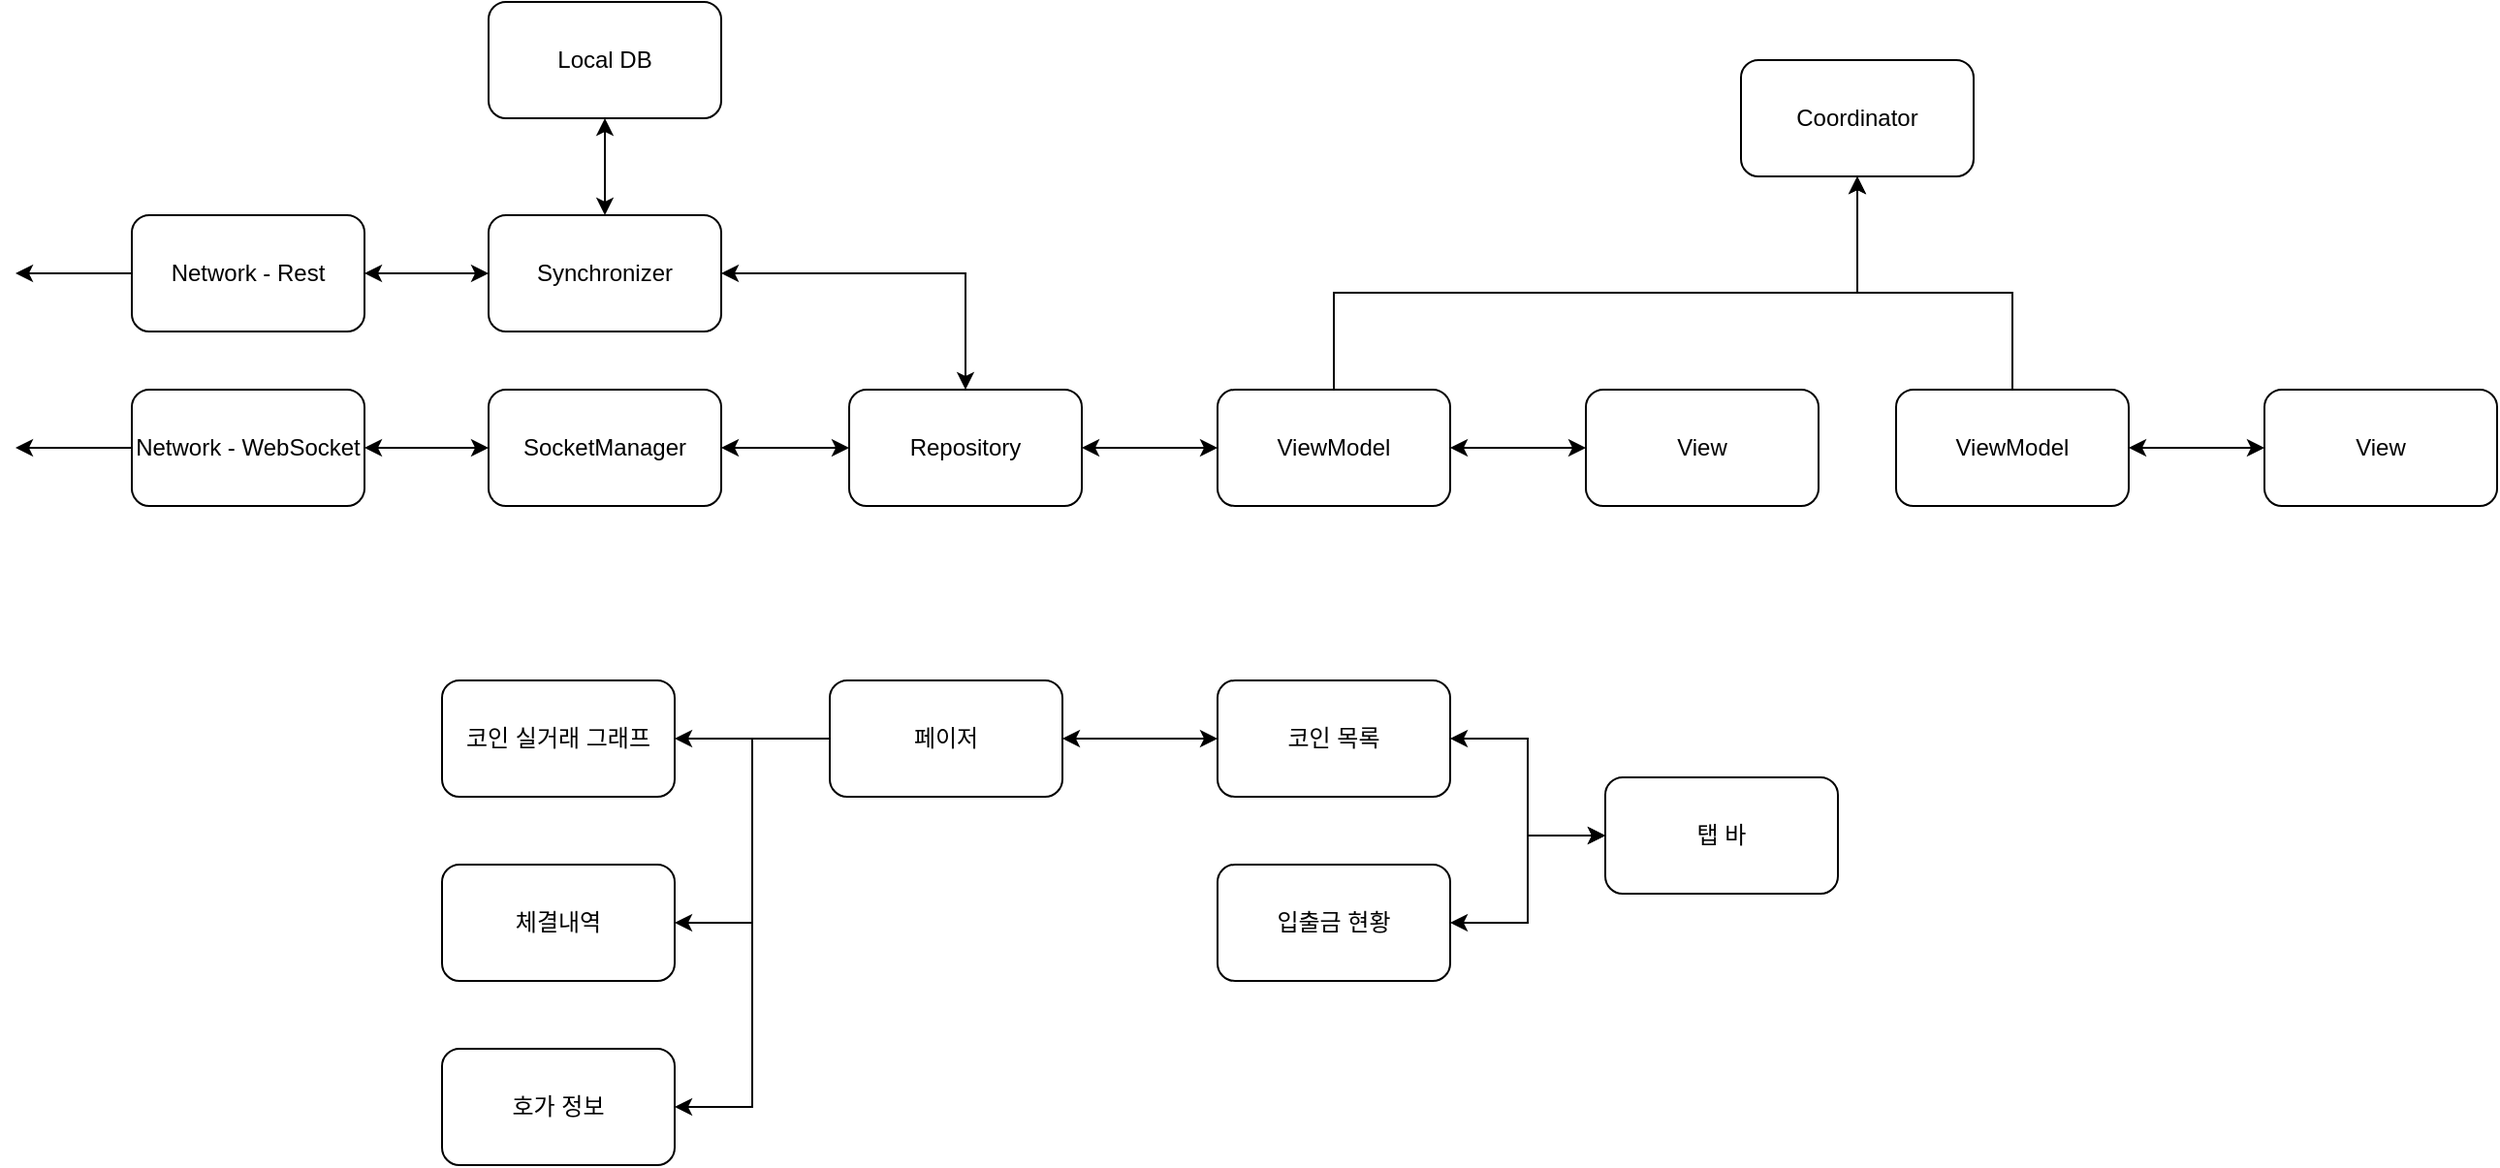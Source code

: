 <mxfile version="16.6.2" type="github">
  <diagram id="4Bzy5mMl3iD5wntOBo7K" name="Page-1">
    <mxGraphModel dx="1426" dy="698" grid="1" gridSize="10" guides="1" tooltips="1" connect="1" arrows="1" fold="1" page="1" pageScale="1" pageWidth="827" pageHeight="1169" math="0" shadow="0">
      <root>
        <mxCell id="0" />
        <mxCell id="1" parent="0" />
        <mxCell id="3RewKvc4aqpq9MGLDfMl-13" style="edgeStyle=orthogonalEdgeStyle;rounded=0;orthogonalLoop=1;jettySize=auto;html=1;exitX=1;exitY=0.5;exitDx=0;exitDy=0;entryX=0;entryY=0.5;entryDx=0;entryDy=0;startArrow=classic;startFill=1;" edge="1" parent="1" source="3RewKvc4aqpq9MGLDfMl-1" target="3RewKvc4aqpq9MGLDfMl-3">
          <mxGeometry relative="1" as="geometry" />
        </mxCell>
        <mxCell id="3RewKvc4aqpq9MGLDfMl-16" style="edgeStyle=orthogonalEdgeStyle;rounded=0;orthogonalLoop=1;jettySize=auto;html=1;exitX=0;exitY=0.5;exitDx=0;exitDy=0;startArrow=none;startFill=0;" edge="1" parent="1" source="3RewKvc4aqpq9MGLDfMl-1">
          <mxGeometry relative="1" as="geometry">
            <mxPoint x="50" y="220" as="targetPoint" />
          </mxGeometry>
        </mxCell>
        <mxCell id="3RewKvc4aqpq9MGLDfMl-1" value="Network - Rest" style="rounded=1;whiteSpace=wrap;html=1;" vertex="1" parent="1">
          <mxGeometry x="110" y="190" width="120" height="60" as="geometry" />
        </mxCell>
        <mxCell id="3RewKvc4aqpq9MGLDfMl-17" style="edgeStyle=orthogonalEdgeStyle;rounded=0;orthogonalLoop=1;jettySize=auto;html=1;exitX=0;exitY=0.5;exitDx=0;exitDy=0;startArrow=none;startFill=0;endArrow=classic;endFill=1;" edge="1" parent="1" source="3RewKvc4aqpq9MGLDfMl-2">
          <mxGeometry relative="1" as="geometry">
            <mxPoint x="50" y="310" as="targetPoint" />
          </mxGeometry>
        </mxCell>
        <mxCell id="3RewKvc4aqpq9MGLDfMl-2" value="Network - WebSocket" style="rounded=1;whiteSpace=wrap;html=1;" vertex="1" parent="1">
          <mxGeometry x="110" y="280" width="120" height="60" as="geometry" />
        </mxCell>
        <mxCell id="3RewKvc4aqpq9MGLDfMl-18" style="edgeStyle=orthogonalEdgeStyle;rounded=0;orthogonalLoop=1;jettySize=auto;html=1;exitX=1;exitY=0.5;exitDx=0;exitDy=0;entryX=0.5;entryY=0;entryDx=0;entryDy=0;startArrow=classic;startFill=1;endArrow=classic;endFill=1;" edge="1" parent="1" source="3RewKvc4aqpq9MGLDfMl-3" target="3RewKvc4aqpq9MGLDfMl-6">
          <mxGeometry relative="1" as="geometry" />
        </mxCell>
        <mxCell id="3RewKvc4aqpq9MGLDfMl-3" value="Synchronizer" style="rounded=1;whiteSpace=wrap;html=1;" vertex="1" parent="1">
          <mxGeometry x="294" y="190" width="120" height="60" as="geometry" />
        </mxCell>
        <mxCell id="3RewKvc4aqpq9MGLDfMl-15" style="edgeStyle=orthogonalEdgeStyle;rounded=0;orthogonalLoop=1;jettySize=auto;html=1;exitX=0.5;exitY=1;exitDx=0;exitDy=0;entryX=0.5;entryY=0;entryDx=0;entryDy=0;startArrow=classic;startFill=1;" edge="1" parent="1" source="3RewKvc4aqpq9MGLDfMl-4" target="3RewKvc4aqpq9MGLDfMl-3">
          <mxGeometry relative="1" as="geometry" />
        </mxCell>
        <mxCell id="3RewKvc4aqpq9MGLDfMl-4" value="Local DB" style="rounded=1;whiteSpace=wrap;html=1;" vertex="1" parent="1">
          <mxGeometry x="294" y="80" width="120" height="60" as="geometry" />
        </mxCell>
        <mxCell id="3RewKvc4aqpq9MGLDfMl-12" style="edgeStyle=orthogonalEdgeStyle;rounded=0;orthogonalLoop=1;jettySize=auto;html=1;exitX=0;exitY=0.5;exitDx=0;exitDy=0;entryX=1;entryY=0.5;entryDx=0;entryDy=0;startArrow=classic;startFill=1;" edge="1" parent="1" source="3RewKvc4aqpq9MGLDfMl-5" target="3RewKvc4aqpq9MGLDfMl-2">
          <mxGeometry relative="1" as="geometry" />
        </mxCell>
        <mxCell id="3RewKvc4aqpq9MGLDfMl-5" value="SocketManager" style="rounded=1;whiteSpace=wrap;html=1;" vertex="1" parent="1">
          <mxGeometry x="294" y="280" width="120" height="60" as="geometry" />
        </mxCell>
        <mxCell id="3RewKvc4aqpq9MGLDfMl-11" style="edgeStyle=orthogonalEdgeStyle;rounded=0;orthogonalLoop=1;jettySize=auto;html=1;exitX=0;exitY=0.5;exitDx=0;exitDy=0;entryX=1;entryY=0.5;entryDx=0;entryDy=0;startArrow=classic;startFill=1;" edge="1" parent="1" source="3RewKvc4aqpq9MGLDfMl-6" target="3RewKvc4aqpq9MGLDfMl-5">
          <mxGeometry relative="1" as="geometry" />
        </mxCell>
        <mxCell id="3RewKvc4aqpq9MGLDfMl-6" value="Repository" style="rounded=1;whiteSpace=wrap;html=1;" vertex="1" parent="1">
          <mxGeometry x="480" y="280" width="120" height="60" as="geometry" />
        </mxCell>
        <mxCell id="3RewKvc4aqpq9MGLDfMl-9" style="edgeStyle=orthogonalEdgeStyle;rounded=0;orthogonalLoop=1;jettySize=auto;html=1;entryX=0;entryY=0.5;entryDx=0;entryDy=0;startArrow=classic;startFill=1;" edge="1" parent="1" source="3RewKvc4aqpq9MGLDfMl-7" target="3RewKvc4aqpq9MGLDfMl-8">
          <mxGeometry relative="1" as="geometry" />
        </mxCell>
        <mxCell id="3RewKvc4aqpq9MGLDfMl-10" style="edgeStyle=orthogonalEdgeStyle;rounded=0;orthogonalLoop=1;jettySize=auto;html=1;exitX=0;exitY=0.5;exitDx=0;exitDy=0;entryX=1;entryY=0.5;entryDx=0;entryDy=0;startArrow=classic;startFill=1;" edge="1" parent="1" source="3RewKvc4aqpq9MGLDfMl-7" target="3RewKvc4aqpq9MGLDfMl-6">
          <mxGeometry relative="1" as="geometry" />
        </mxCell>
        <mxCell id="3RewKvc4aqpq9MGLDfMl-47" style="edgeStyle=orthogonalEdgeStyle;rounded=0;orthogonalLoop=1;jettySize=auto;html=1;entryX=0.5;entryY=1;entryDx=0;entryDy=0;startArrow=none;startFill=0;endArrow=classic;endFill=1;" edge="1" parent="1" source="3RewKvc4aqpq9MGLDfMl-7" target="3RewKvc4aqpq9MGLDfMl-41">
          <mxGeometry relative="1" as="geometry">
            <Array as="points">
              <mxPoint x="730" y="230" />
              <mxPoint x="1000" y="230" />
            </Array>
          </mxGeometry>
        </mxCell>
        <mxCell id="3RewKvc4aqpq9MGLDfMl-7" value="ViewModel" style="rounded=1;whiteSpace=wrap;html=1;" vertex="1" parent="1">
          <mxGeometry x="670" y="280" width="120" height="60" as="geometry" />
        </mxCell>
        <mxCell id="3RewKvc4aqpq9MGLDfMl-8" value="View" style="rounded=1;whiteSpace=wrap;html=1;" vertex="1" parent="1">
          <mxGeometry x="860" y="280" width="120" height="60" as="geometry" />
        </mxCell>
        <mxCell id="3RewKvc4aqpq9MGLDfMl-29" style="edgeStyle=orthogonalEdgeStyle;rounded=0;orthogonalLoop=1;jettySize=auto;html=1;exitX=0;exitY=0.5;exitDx=0;exitDy=0;entryX=1;entryY=0.5;entryDx=0;entryDy=0;startArrow=classic;startFill=1;endArrow=classic;endFill=1;" edge="1" parent="1" source="3RewKvc4aqpq9MGLDfMl-26" target="3RewKvc4aqpq9MGLDfMl-27">
          <mxGeometry relative="1" as="geometry" />
        </mxCell>
        <mxCell id="3RewKvc4aqpq9MGLDfMl-26" value="탭 바" style="rounded=1;whiteSpace=wrap;html=1;" vertex="1" parent="1">
          <mxGeometry x="870" y="480" width="120" height="60" as="geometry" />
        </mxCell>
        <mxCell id="3RewKvc4aqpq9MGLDfMl-32" style="edgeStyle=orthogonalEdgeStyle;rounded=0;orthogonalLoop=1;jettySize=auto;html=1;exitX=0;exitY=0.5;exitDx=0;exitDy=0;entryX=1;entryY=0.5;entryDx=0;entryDy=0;startArrow=classic;startFill=1;endArrow=classic;endFill=1;" edge="1" parent="1" source="3RewKvc4aqpq9MGLDfMl-27" target="3RewKvc4aqpq9MGLDfMl-31">
          <mxGeometry relative="1" as="geometry" />
        </mxCell>
        <mxCell id="3RewKvc4aqpq9MGLDfMl-27" value="코인 목록" style="rounded=1;whiteSpace=wrap;html=1;" vertex="1" parent="1">
          <mxGeometry x="670" y="430" width="120" height="60" as="geometry" />
        </mxCell>
        <mxCell id="3RewKvc4aqpq9MGLDfMl-30" style="edgeStyle=orthogonalEdgeStyle;rounded=0;orthogonalLoop=1;jettySize=auto;html=1;exitX=1;exitY=0.5;exitDx=0;exitDy=0;entryX=0;entryY=0.5;entryDx=0;entryDy=0;startArrow=classic;startFill=1;endArrow=classic;endFill=1;" edge="1" parent="1" source="3RewKvc4aqpq9MGLDfMl-28" target="3RewKvc4aqpq9MGLDfMl-26">
          <mxGeometry relative="1" as="geometry" />
        </mxCell>
        <mxCell id="3RewKvc4aqpq9MGLDfMl-28" value="입출금 현황" style="rounded=1;whiteSpace=wrap;html=1;" vertex="1" parent="1">
          <mxGeometry x="670" y="525" width="120" height="60" as="geometry" />
        </mxCell>
        <mxCell id="3RewKvc4aqpq9MGLDfMl-36" style="edgeStyle=orthogonalEdgeStyle;rounded=0;orthogonalLoop=1;jettySize=auto;html=1;exitX=0;exitY=0.5;exitDx=0;exitDy=0;entryX=1;entryY=0.5;entryDx=0;entryDy=0;startArrow=none;startFill=0;endArrow=classic;endFill=1;" edge="1" parent="1" source="3RewKvc4aqpq9MGLDfMl-31" target="3RewKvc4aqpq9MGLDfMl-33">
          <mxGeometry relative="1" as="geometry" />
        </mxCell>
        <mxCell id="3RewKvc4aqpq9MGLDfMl-37" style="edgeStyle=orthogonalEdgeStyle;rounded=0;orthogonalLoop=1;jettySize=auto;html=1;exitX=0;exitY=0.5;exitDx=0;exitDy=0;entryX=1;entryY=0.5;entryDx=0;entryDy=0;startArrow=none;startFill=0;endArrow=classic;endFill=1;" edge="1" parent="1" source="3RewKvc4aqpq9MGLDfMl-31" target="3RewKvc4aqpq9MGLDfMl-34">
          <mxGeometry relative="1" as="geometry" />
        </mxCell>
        <mxCell id="3RewKvc4aqpq9MGLDfMl-38" style="edgeStyle=orthogonalEdgeStyle;rounded=0;orthogonalLoop=1;jettySize=auto;html=1;exitX=0;exitY=0.5;exitDx=0;exitDy=0;entryX=1;entryY=0.5;entryDx=0;entryDy=0;startArrow=none;startFill=0;endArrow=classic;endFill=1;" edge="1" parent="1" source="3RewKvc4aqpq9MGLDfMl-31" target="3RewKvc4aqpq9MGLDfMl-35">
          <mxGeometry relative="1" as="geometry" />
        </mxCell>
        <mxCell id="3RewKvc4aqpq9MGLDfMl-31" value="페이저" style="rounded=1;whiteSpace=wrap;html=1;" vertex="1" parent="1">
          <mxGeometry x="470" y="430" width="120" height="60" as="geometry" />
        </mxCell>
        <mxCell id="3RewKvc4aqpq9MGLDfMl-33" value="코인 실거래 그래프" style="rounded=1;whiteSpace=wrap;html=1;" vertex="1" parent="1">
          <mxGeometry x="270" y="430" width="120" height="60" as="geometry" />
        </mxCell>
        <mxCell id="3RewKvc4aqpq9MGLDfMl-34" value="체결내역" style="rounded=1;whiteSpace=wrap;html=1;" vertex="1" parent="1">
          <mxGeometry x="270" y="525" width="120" height="60" as="geometry" />
        </mxCell>
        <mxCell id="3RewKvc4aqpq9MGLDfMl-35" value="호가 정보" style="rounded=1;whiteSpace=wrap;html=1;" vertex="1" parent="1">
          <mxGeometry x="270" y="620" width="120" height="60" as="geometry" />
        </mxCell>
        <mxCell id="3RewKvc4aqpq9MGLDfMl-41" value="Coordinator" style="rounded=1;whiteSpace=wrap;html=1;" vertex="1" parent="1">
          <mxGeometry x="940" y="110" width="120" height="60" as="geometry" />
        </mxCell>
        <mxCell id="3RewKvc4aqpq9MGLDfMl-44" style="edgeStyle=orthogonalEdgeStyle;rounded=0;orthogonalLoop=1;jettySize=auto;html=1;entryX=0;entryY=0.5;entryDx=0;entryDy=0;startArrow=classic;startFill=1;" edge="1" parent="1" source="3RewKvc4aqpq9MGLDfMl-45" target="3RewKvc4aqpq9MGLDfMl-46">
          <mxGeometry relative="1" as="geometry" />
        </mxCell>
        <mxCell id="3RewKvc4aqpq9MGLDfMl-48" style="edgeStyle=orthogonalEdgeStyle;rounded=0;orthogonalLoop=1;jettySize=auto;html=1;startArrow=none;startFill=0;endArrow=classic;endFill=1;" edge="1" parent="1" source="3RewKvc4aqpq9MGLDfMl-45">
          <mxGeometry relative="1" as="geometry">
            <mxPoint x="1000" y="170" as="targetPoint" />
            <Array as="points">
              <mxPoint x="1080" y="230" />
              <mxPoint x="1000" y="230" />
            </Array>
          </mxGeometry>
        </mxCell>
        <mxCell id="3RewKvc4aqpq9MGLDfMl-45" value="ViewModel" style="rounded=1;whiteSpace=wrap;html=1;" vertex="1" parent="1">
          <mxGeometry x="1020" y="280" width="120" height="60" as="geometry" />
        </mxCell>
        <mxCell id="3RewKvc4aqpq9MGLDfMl-46" value="View" style="rounded=1;whiteSpace=wrap;html=1;" vertex="1" parent="1">
          <mxGeometry x="1210" y="280" width="120" height="60" as="geometry" />
        </mxCell>
      </root>
    </mxGraphModel>
  </diagram>
</mxfile>
